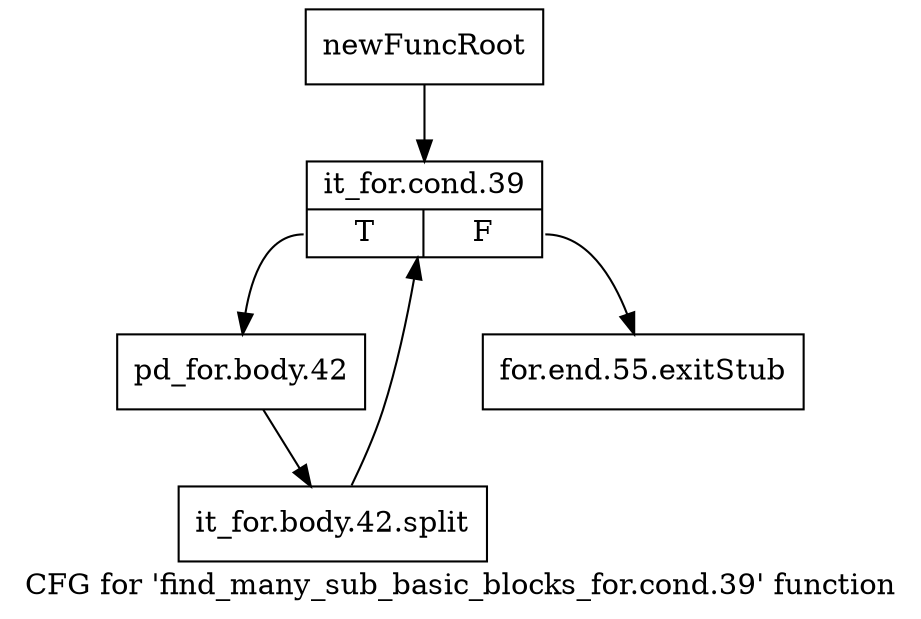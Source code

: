 digraph "CFG for 'find_many_sub_basic_blocks_for.cond.39' function" {
	label="CFG for 'find_many_sub_basic_blocks_for.cond.39' function";

	Node0x7b1d860 [shape=record,label="{newFuncRoot}"];
	Node0x7b1d860 -> Node0x7b1d900;
	Node0x7b1d8b0 [shape=record,label="{for.end.55.exitStub}"];
	Node0x7b1d900 [shape=record,label="{it_for.cond.39|{<s0>T|<s1>F}}"];
	Node0x7b1d900:s0 -> Node0x7b1d950;
	Node0x7b1d900:s1 -> Node0x7b1d8b0;
	Node0x7b1d950 [shape=record,label="{pd_for.body.42}"];
	Node0x7b1d950 -> Node0xf112270;
	Node0xf112270 [shape=record,label="{it_for.body.42.split}"];
	Node0xf112270 -> Node0x7b1d900;
}
